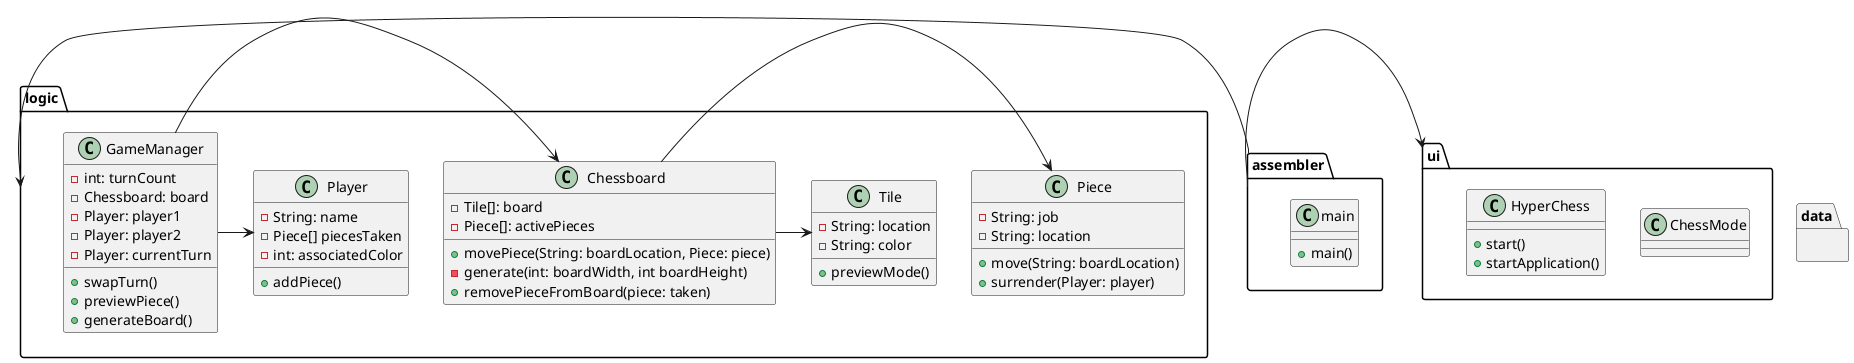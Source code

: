 @startuml
'https://plantuml.com/sequence-diagram
package assembler{
class main{
+ main()
}
}
package ui{
class ChessMode{

}

class HyperChess {
    + start()
    + startApplication()
}
}
package data{
}
package logic {

class GameManager{
- int: turnCount
- Chessboard: board
- Player: player1
- Player: player2
- Player: currentTurn
+ swapTurn()
+ previewPiece()
+ generateBoard()
}

class Chessboard{
- Tile[]: board
- Piece[]: activePieces
+ movePiece(String: boardLocation, Piece: piece)
- generate(int: boardWidth, int boardHeight)
+ removePieceFromBoard(piece: taken)
}

class Player{
- String: name
- Piece[] piecesTaken
- int: associatedColor
+ addPiece()
}

class Piece{
- String: job
- String: location
+ move(String: boardLocation)
+ surrender(Player: player)
}

class Tile{
- String: location
- String: color
+ previewMode()
}

GameManager->Chessboard
GameManager->Player
Chessboard->Piece
Chessboard->Tile
}
assembler->ui
assembler->logic



@enduml
